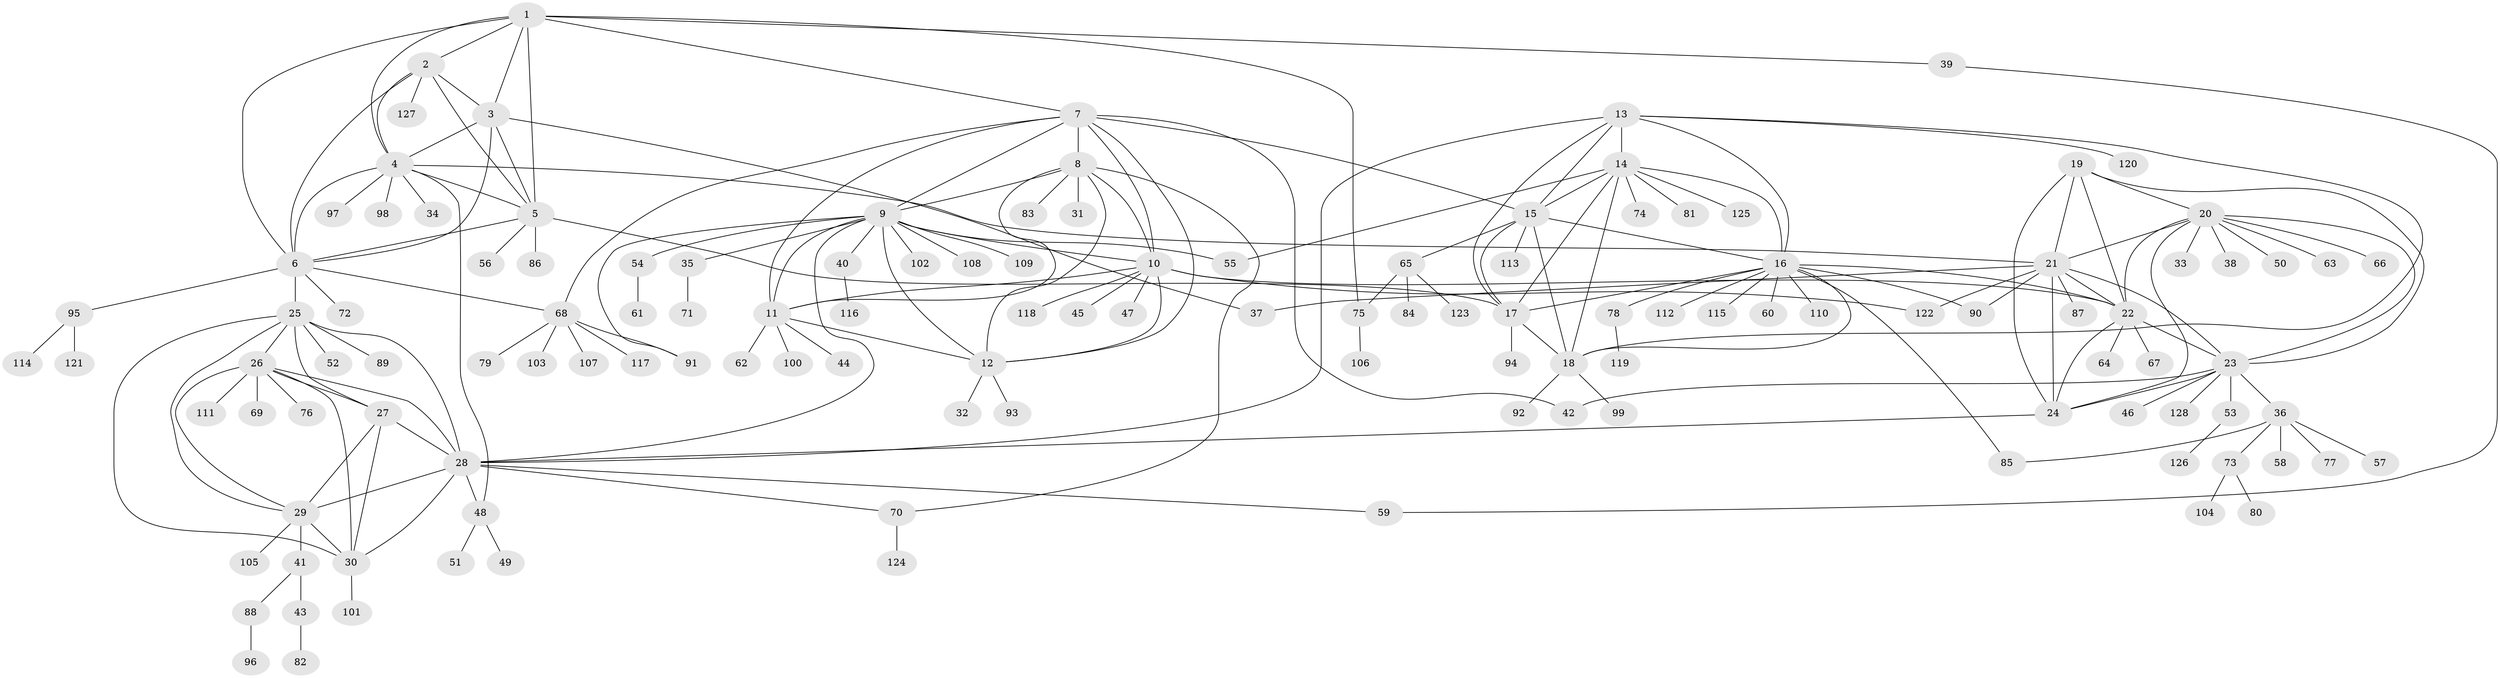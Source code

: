 // coarse degree distribution, {7: 0.030303030303030304, 8: 0.030303030303030304, 4: 0.020202020202020204, 11: 0.030303030303030304, 12: 0.010101010101010102, 16: 0.010101010101010102, 5: 0.030303030303030304, 9: 0.020202020202020204, 3: 0.050505050505050504, 13: 0.010101010101010102, 6: 0.030303030303030304, 1: 0.6363636363636364, 2: 0.09090909090909091}
// Generated by graph-tools (version 1.1) at 2025/52/02/27/25 19:52:22]
// undirected, 128 vertices, 195 edges
graph export_dot {
graph [start="1"]
  node [color=gray90,style=filled];
  1;
  2;
  3;
  4;
  5;
  6;
  7;
  8;
  9;
  10;
  11;
  12;
  13;
  14;
  15;
  16;
  17;
  18;
  19;
  20;
  21;
  22;
  23;
  24;
  25;
  26;
  27;
  28;
  29;
  30;
  31;
  32;
  33;
  34;
  35;
  36;
  37;
  38;
  39;
  40;
  41;
  42;
  43;
  44;
  45;
  46;
  47;
  48;
  49;
  50;
  51;
  52;
  53;
  54;
  55;
  56;
  57;
  58;
  59;
  60;
  61;
  62;
  63;
  64;
  65;
  66;
  67;
  68;
  69;
  70;
  71;
  72;
  73;
  74;
  75;
  76;
  77;
  78;
  79;
  80;
  81;
  82;
  83;
  84;
  85;
  86;
  87;
  88;
  89;
  90;
  91;
  92;
  93;
  94;
  95;
  96;
  97;
  98;
  99;
  100;
  101;
  102;
  103;
  104;
  105;
  106;
  107;
  108;
  109;
  110;
  111;
  112;
  113;
  114;
  115;
  116;
  117;
  118;
  119;
  120;
  121;
  122;
  123;
  124;
  125;
  126;
  127;
  128;
  1 -- 2;
  1 -- 3;
  1 -- 4;
  1 -- 5;
  1 -- 6;
  1 -- 7;
  1 -- 39;
  1 -- 75;
  2 -- 3;
  2 -- 4;
  2 -- 5;
  2 -- 6;
  2 -- 127;
  3 -- 4;
  3 -- 5;
  3 -- 6;
  3 -- 37;
  4 -- 5;
  4 -- 6;
  4 -- 21;
  4 -- 34;
  4 -- 48;
  4 -- 97;
  4 -- 98;
  5 -- 6;
  5 -- 17;
  5 -- 56;
  5 -- 86;
  6 -- 25;
  6 -- 68;
  6 -- 72;
  6 -- 95;
  7 -- 8;
  7 -- 9;
  7 -- 10;
  7 -- 11;
  7 -- 12;
  7 -- 15;
  7 -- 42;
  7 -- 68;
  8 -- 9;
  8 -- 10;
  8 -- 11;
  8 -- 12;
  8 -- 31;
  8 -- 70;
  8 -- 83;
  9 -- 10;
  9 -- 11;
  9 -- 12;
  9 -- 28;
  9 -- 35;
  9 -- 40;
  9 -- 54;
  9 -- 55;
  9 -- 91;
  9 -- 102;
  9 -- 108;
  9 -- 109;
  10 -- 11;
  10 -- 12;
  10 -- 22;
  10 -- 45;
  10 -- 47;
  10 -- 118;
  10 -- 122;
  11 -- 12;
  11 -- 44;
  11 -- 62;
  11 -- 100;
  12 -- 32;
  12 -- 93;
  13 -- 14;
  13 -- 15;
  13 -- 16;
  13 -- 17;
  13 -- 18;
  13 -- 28;
  13 -- 120;
  14 -- 15;
  14 -- 16;
  14 -- 17;
  14 -- 18;
  14 -- 55;
  14 -- 74;
  14 -- 81;
  14 -- 125;
  15 -- 16;
  15 -- 17;
  15 -- 18;
  15 -- 65;
  15 -- 113;
  16 -- 17;
  16 -- 18;
  16 -- 22;
  16 -- 60;
  16 -- 78;
  16 -- 85;
  16 -- 90;
  16 -- 110;
  16 -- 112;
  16 -- 115;
  17 -- 18;
  17 -- 94;
  18 -- 92;
  18 -- 99;
  19 -- 20;
  19 -- 21;
  19 -- 22;
  19 -- 23;
  19 -- 24;
  20 -- 21;
  20 -- 22;
  20 -- 23;
  20 -- 24;
  20 -- 33;
  20 -- 38;
  20 -- 50;
  20 -- 63;
  20 -- 66;
  21 -- 22;
  21 -- 23;
  21 -- 24;
  21 -- 37;
  21 -- 87;
  21 -- 90;
  21 -- 122;
  22 -- 23;
  22 -- 24;
  22 -- 64;
  22 -- 67;
  23 -- 24;
  23 -- 36;
  23 -- 42;
  23 -- 46;
  23 -- 53;
  23 -- 128;
  24 -- 28;
  25 -- 26;
  25 -- 27;
  25 -- 28;
  25 -- 29;
  25 -- 30;
  25 -- 52;
  25 -- 89;
  26 -- 27;
  26 -- 28;
  26 -- 29;
  26 -- 30;
  26 -- 69;
  26 -- 76;
  26 -- 111;
  27 -- 28;
  27 -- 29;
  27 -- 30;
  28 -- 29;
  28 -- 30;
  28 -- 48;
  28 -- 59;
  28 -- 70;
  29 -- 30;
  29 -- 41;
  29 -- 105;
  30 -- 101;
  35 -- 71;
  36 -- 57;
  36 -- 58;
  36 -- 73;
  36 -- 77;
  36 -- 85;
  39 -- 59;
  40 -- 116;
  41 -- 43;
  41 -- 88;
  43 -- 82;
  48 -- 49;
  48 -- 51;
  53 -- 126;
  54 -- 61;
  65 -- 75;
  65 -- 84;
  65 -- 123;
  68 -- 79;
  68 -- 91;
  68 -- 103;
  68 -- 107;
  68 -- 117;
  70 -- 124;
  73 -- 80;
  73 -- 104;
  75 -- 106;
  78 -- 119;
  88 -- 96;
  95 -- 114;
  95 -- 121;
}
